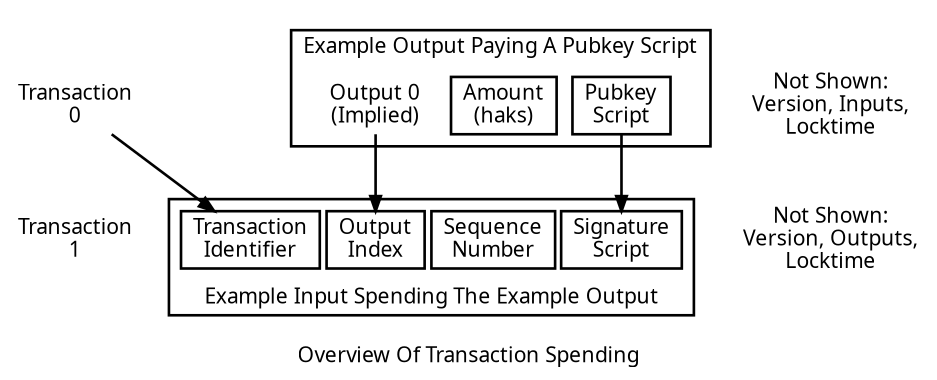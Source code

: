 digraph tx_overview {

size=6.25;
splines = "false";
rankdir=TB;
ranksep=0.5;
nodesep=0.05;
//splines=ortho;

node [ penwidth=1.75, fontname="Sans", shape = box ];
edge [ penwidth=1.75, fontname="Sans" ];
graph [ penwidth=1.75, fontname="Sans" ];

    tx1_label [ shape = "none", label = "Transaction\n1" ]
    tx0_label [ shape = "none", label = "Transaction\n0" ]
    tx0_label -> tx1_label [ style = "invis" ];
    tx1_notshown [ shape = "none", label = "Not Shown:\nVersion, Outputs,\nLocktime" ]
    tx0_notshown [ shape = "none", label = "Not Shown:\nVersion, Inputs,\nLocktime" ]
    tx0_notshown -> tx1_notshown [ style = "invis" ];

subgraph cluster_tx0 {

    subgraph cluster_outputs {
        pubkey_script [ label = "Pubkey\nScript" ];
        amount [ label = "Amount\n(haks)" ];
        output0_label [ shape = "none", label = "Output 0\n(Implied)" ]
        label = "Example Output Paying A Pubkey Script"
    }
    graph [ penwidth = 0 ];
}

subgraph cluster_tx1 {
    subgraph cluster_inputs {
        index [ label = "Output\nIndex" ];
        sequence [ label = "Sequence\nNumber" ];
        signature_script [ label = "Signature\nScript" ];
        txid [ label = "Transaction\nIdentifier" ];
        label = "Example Input Spending The Example Output";
        labelloc = b;
    }
    graph [ penwidth = 0 ];
}

pubkey_script -> signature_script [ style = "axeed" ];
output0_label -> index [ style = "axeed" ];
tx0_label -> txid [ style = "axeed", constraint = false ];



label = "Overview Of Transaction Spending"

}
